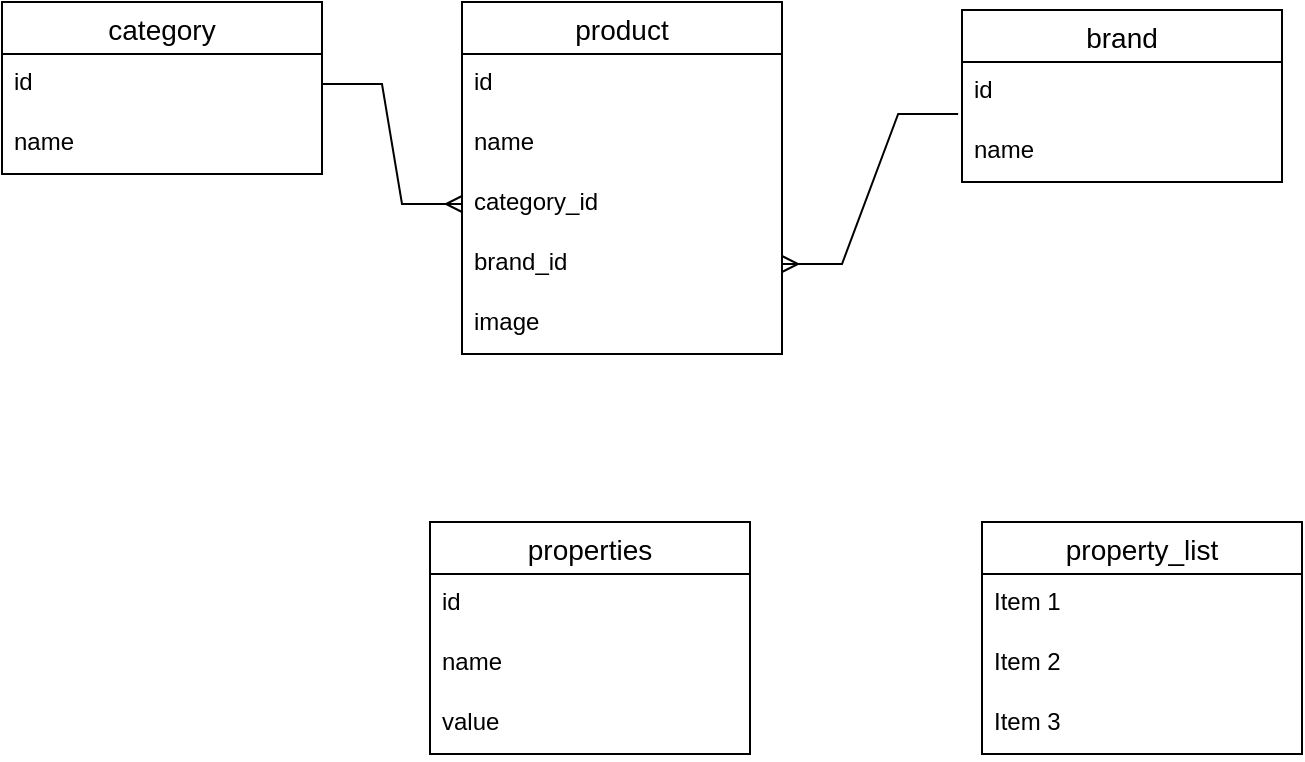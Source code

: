 <mxfile version="21.5.2" type="github">
  <diagram name="Страница 1" id="HL-aAaVnKxITwt3xPzuH">
    <mxGraphModel dx="954" dy="647" grid="1" gridSize="10" guides="1" tooltips="1" connect="1" arrows="1" fold="1" page="1" pageScale="1" pageWidth="827" pageHeight="1169" math="0" shadow="0">
      <root>
        <mxCell id="0" />
        <mxCell id="1" parent="0" />
        <mxCell id="Q9KGipde5ENm3PDk6Z-R-1" value="category" style="swimlane;fontStyle=0;childLayout=stackLayout;horizontal=1;startSize=26;horizontalStack=0;resizeParent=1;resizeParentMax=0;resizeLast=0;collapsible=1;marginBottom=0;align=center;fontSize=14;" parent="1" vertex="1">
          <mxGeometry x="40" y="120" width="160" height="86" as="geometry" />
        </mxCell>
        <mxCell id="Q9KGipde5ENm3PDk6Z-R-2" value="id" style="text;strokeColor=none;fillColor=none;spacingLeft=4;spacingRight=4;overflow=hidden;rotatable=0;points=[[0,0.5],[1,0.5]];portConstraint=eastwest;fontSize=12;whiteSpace=wrap;html=1;" parent="Q9KGipde5ENm3PDk6Z-R-1" vertex="1">
          <mxGeometry y="26" width="160" height="30" as="geometry" />
        </mxCell>
        <mxCell id="Q9KGipde5ENm3PDk6Z-R-3" value="name" style="text;strokeColor=none;fillColor=none;spacingLeft=4;spacingRight=4;overflow=hidden;rotatable=0;points=[[0,0.5],[1,0.5]];portConstraint=eastwest;fontSize=12;whiteSpace=wrap;html=1;" parent="Q9KGipde5ENm3PDk6Z-R-1" vertex="1">
          <mxGeometry y="56" width="160" height="30" as="geometry" />
        </mxCell>
        <mxCell id="HvcPE76jBNMiAiTNhnHb-1" value="brand" style="swimlane;fontStyle=0;childLayout=stackLayout;horizontal=1;startSize=26;horizontalStack=0;resizeParent=1;resizeParentMax=0;resizeLast=0;collapsible=1;marginBottom=0;align=center;fontSize=14;" parent="1" vertex="1">
          <mxGeometry x="520" y="124" width="160" height="86" as="geometry" />
        </mxCell>
        <mxCell id="HvcPE76jBNMiAiTNhnHb-2" value="id" style="text;strokeColor=none;fillColor=none;spacingLeft=4;spacingRight=4;overflow=hidden;rotatable=0;points=[[0,0.5],[1,0.5]];portConstraint=eastwest;fontSize=12;whiteSpace=wrap;html=1;" parent="HvcPE76jBNMiAiTNhnHb-1" vertex="1">
          <mxGeometry y="26" width="160" height="30" as="geometry" />
        </mxCell>
        <mxCell id="HvcPE76jBNMiAiTNhnHb-3" value="name" style="text;strokeColor=none;fillColor=none;spacingLeft=4;spacingRight=4;overflow=hidden;rotatable=0;points=[[0,0.5],[1,0.5]];portConstraint=eastwest;fontSize=12;whiteSpace=wrap;html=1;" parent="HvcPE76jBNMiAiTNhnHb-1" vertex="1">
          <mxGeometry y="56" width="160" height="30" as="geometry" />
        </mxCell>
        <mxCell id="HvcPE76jBNMiAiTNhnHb-4" value="product" style="swimlane;fontStyle=0;childLayout=stackLayout;horizontal=1;startSize=26;horizontalStack=0;resizeParent=1;resizeParentMax=0;resizeLast=0;collapsible=1;marginBottom=0;align=center;fontSize=14;" parent="1" vertex="1">
          <mxGeometry x="270" y="120" width="160" height="176" as="geometry" />
        </mxCell>
        <mxCell id="HvcPE76jBNMiAiTNhnHb-5" value="id" style="text;strokeColor=none;fillColor=none;spacingLeft=4;spacingRight=4;overflow=hidden;rotatable=0;points=[[0,0.5],[1,0.5]];portConstraint=eastwest;fontSize=12;whiteSpace=wrap;html=1;" parent="HvcPE76jBNMiAiTNhnHb-4" vertex="1">
          <mxGeometry y="26" width="160" height="30" as="geometry" />
        </mxCell>
        <mxCell id="HvcPE76jBNMiAiTNhnHb-6" value="name" style="text;strokeColor=none;fillColor=none;spacingLeft=4;spacingRight=4;overflow=hidden;rotatable=0;points=[[0,0.5],[1,0.5]];portConstraint=eastwest;fontSize=12;whiteSpace=wrap;html=1;" parent="HvcPE76jBNMiAiTNhnHb-4" vertex="1">
          <mxGeometry y="56" width="160" height="30" as="geometry" />
        </mxCell>
        <mxCell id="ccriTdqRiZHfBFEoSvjd-1" value="category_id" style="text;strokeColor=none;fillColor=none;spacingLeft=4;spacingRight=4;overflow=hidden;rotatable=0;points=[[0,0.5],[1,0.5]];portConstraint=eastwest;fontSize=12;whiteSpace=wrap;html=1;" vertex="1" parent="HvcPE76jBNMiAiTNhnHb-4">
          <mxGeometry y="86" width="160" height="30" as="geometry" />
        </mxCell>
        <mxCell id="ccriTdqRiZHfBFEoSvjd-2" value="brand_id" style="text;strokeColor=none;fillColor=none;spacingLeft=4;spacingRight=4;overflow=hidden;rotatable=0;points=[[0,0.5],[1,0.5]];portConstraint=eastwest;fontSize=12;whiteSpace=wrap;html=1;" vertex="1" parent="HvcPE76jBNMiAiTNhnHb-4">
          <mxGeometry y="116" width="160" height="30" as="geometry" />
        </mxCell>
        <mxCell id="ccriTdqRiZHfBFEoSvjd-5" value="image" style="text;strokeColor=none;fillColor=none;spacingLeft=4;spacingRight=4;overflow=hidden;rotatable=0;points=[[0,0.5],[1,0.5]];portConstraint=eastwest;fontSize=12;whiteSpace=wrap;html=1;" vertex="1" parent="HvcPE76jBNMiAiTNhnHb-4">
          <mxGeometry y="146" width="160" height="30" as="geometry" />
        </mxCell>
        <mxCell id="ccriTdqRiZHfBFEoSvjd-3" value="" style="edgeStyle=entityRelationEdgeStyle;fontSize=12;html=1;endArrow=ERmany;rounded=0;entryX=0;entryY=0.5;entryDx=0;entryDy=0;" edge="1" parent="1" source="Q9KGipde5ENm3PDk6Z-R-2" target="ccriTdqRiZHfBFEoSvjd-1">
          <mxGeometry width="100" height="100" relative="1" as="geometry">
            <mxPoint x="200" y="250" as="sourcePoint" />
            <mxPoint x="300" y="150" as="targetPoint" />
          </mxGeometry>
        </mxCell>
        <mxCell id="ccriTdqRiZHfBFEoSvjd-4" value="" style="edgeStyle=entityRelationEdgeStyle;fontSize=12;html=1;endArrow=ERmany;rounded=0;exitX=-0.012;exitY=0.867;exitDx=0;exitDy=0;exitPerimeter=0;" edge="1" parent="1" source="HvcPE76jBNMiAiTNhnHb-2" target="ccriTdqRiZHfBFEoSvjd-2">
          <mxGeometry width="100" height="100" relative="1" as="geometry">
            <mxPoint x="360" y="400" as="sourcePoint" />
            <mxPoint x="460" y="300" as="targetPoint" />
          </mxGeometry>
        </mxCell>
        <mxCell id="ccriTdqRiZHfBFEoSvjd-6" value="properties" style="swimlane;fontStyle=0;childLayout=stackLayout;horizontal=1;startSize=26;horizontalStack=0;resizeParent=1;resizeParentMax=0;resizeLast=0;collapsible=1;marginBottom=0;align=center;fontSize=14;" vertex="1" parent="1">
          <mxGeometry x="254" y="380" width="160" height="116" as="geometry" />
        </mxCell>
        <mxCell id="ccriTdqRiZHfBFEoSvjd-7" value="id" style="text;strokeColor=none;fillColor=none;spacingLeft=4;spacingRight=4;overflow=hidden;rotatable=0;points=[[0,0.5],[1,0.5]];portConstraint=eastwest;fontSize=12;whiteSpace=wrap;html=1;" vertex="1" parent="ccriTdqRiZHfBFEoSvjd-6">
          <mxGeometry y="26" width="160" height="30" as="geometry" />
        </mxCell>
        <mxCell id="ccriTdqRiZHfBFEoSvjd-8" value="name" style="text;strokeColor=none;fillColor=none;spacingLeft=4;spacingRight=4;overflow=hidden;rotatable=0;points=[[0,0.5],[1,0.5]];portConstraint=eastwest;fontSize=12;whiteSpace=wrap;html=1;" vertex="1" parent="ccriTdqRiZHfBFEoSvjd-6">
          <mxGeometry y="56" width="160" height="30" as="geometry" />
        </mxCell>
        <mxCell id="ccriTdqRiZHfBFEoSvjd-9" value="value" style="text;strokeColor=none;fillColor=none;spacingLeft=4;spacingRight=4;overflow=hidden;rotatable=0;points=[[0,0.5],[1,0.5]];portConstraint=eastwest;fontSize=12;whiteSpace=wrap;html=1;" vertex="1" parent="ccriTdqRiZHfBFEoSvjd-6">
          <mxGeometry y="86" width="160" height="30" as="geometry" />
        </mxCell>
        <mxCell id="ccriTdqRiZHfBFEoSvjd-10" value="property_list" style="swimlane;fontStyle=0;childLayout=stackLayout;horizontal=1;startSize=26;horizontalStack=0;resizeParent=1;resizeParentMax=0;resizeLast=0;collapsible=1;marginBottom=0;align=center;fontSize=14;" vertex="1" parent="1">
          <mxGeometry x="530" y="380" width="160" height="116" as="geometry" />
        </mxCell>
        <mxCell id="ccriTdqRiZHfBFEoSvjd-11" value="Item 1" style="text;strokeColor=none;fillColor=none;spacingLeft=4;spacingRight=4;overflow=hidden;rotatable=0;points=[[0,0.5],[1,0.5]];portConstraint=eastwest;fontSize=12;whiteSpace=wrap;html=1;" vertex="1" parent="ccriTdqRiZHfBFEoSvjd-10">
          <mxGeometry y="26" width="160" height="30" as="geometry" />
        </mxCell>
        <mxCell id="ccriTdqRiZHfBFEoSvjd-12" value="Item 2" style="text;strokeColor=none;fillColor=none;spacingLeft=4;spacingRight=4;overflow=hidden;rotatable=0;points=[[0,0.5],[1,0.5]];portConstraint=eastwest;fontSize=12;whiteSpace=wrap;html=1;" vertex="1" parent="ccriTdqRiZHfBFEoSvjd-10">
          <mxGeometry y="56" width="160" height="30" as="geometry" />
        </mxCell>
        <mxCell id="ccriTdqRiZHfBFEoSvjd-13" value="Item 3" style="text;strokeColor=none;fillColor=none;spacingLeft=4;spacingRight=4;overflow=hidden;rotatable=0;points=[[0,0.5],[1,0.5]];portConstraint=eastwest;fontSize=12;whiteSpace=wrap;html=1;" vertex="1" parent="ccriTdqRiZHfBFEoSvjd-10">
          <mxGeometry y="86" width="160" height="30" as="geometry" />
        </mxCell>
      </root>
    </mxGraphModel>
  </diagram>
</mxfile>
